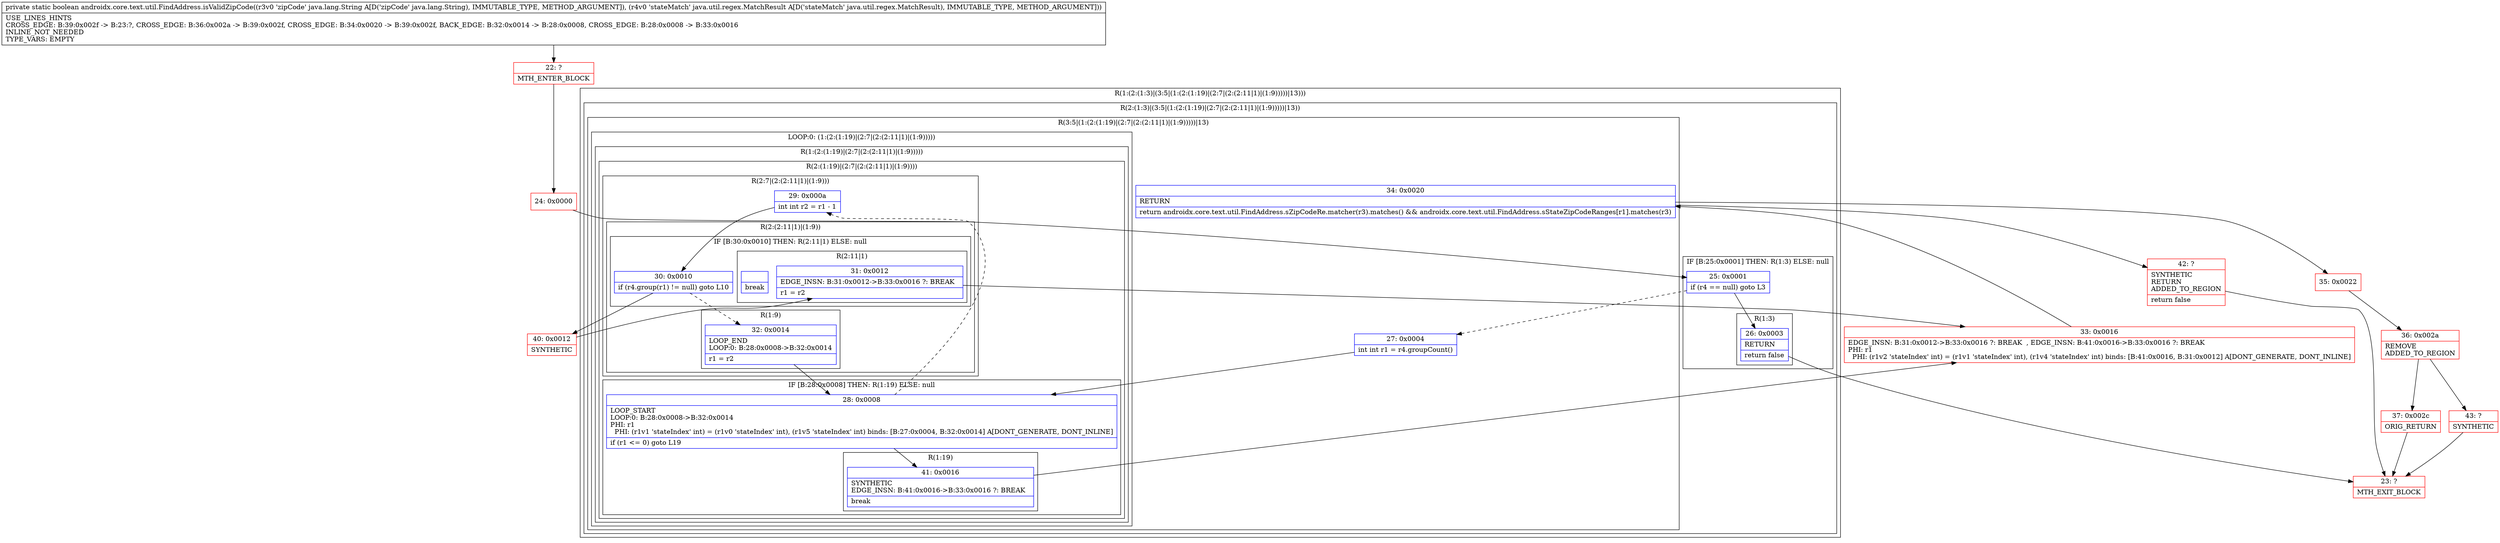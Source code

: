 digraph "CFG forandroidx.core.text.util.FindAddress.isValidZipCode(Ljava\/lang\/String;Ljava\/util\/regex\/MatchResult;)Z" {
subgraph cluster_Region_1804388848 {
label = "R(1:(2:(1:3)|(3:5|(1:(2:(1:19)|(2:7|(2:(2:11|1)|(1:9)))))|13)))";
node [shape=record,color=blue];
subgraph cluster_Region_1428036283 {
label = "R(2:(1:3)|(3:5|(1:(2:(1:19)|(2:7|(2:(2:11|1)|(1:9)))))|13))";
node [shape=record,color=blue];
subgraph cluster_IfRegion_1469340439 {
label = "IF [B:25:0x0001] THEN: R(1:3) ELSE: null";
node [shape=record,color=blue];
Node_25 [shape=record,label="{25\:\ 0x0001|if (r4 == null) goto L3\l}"];
subgraph cluster_Region_1220535970 {
label = "R(1:3)";
node [shape=record,color=blue];
Node_26 [shape=record,label="{26\:\ 0x0003|RETURN\l|return false\l}"];
}
}
subgraph cluster_Region_1762884872 {
label = "R(3:5|(1:(2:(1:19)|(2:7|(2:(2:11|1)|(1:9)))))|13)";
node [shape=record,color=blue];
Node_27 [shape=record,label="{27\:\ 0x0004|int int r1 = r4.groupCount()\l}"];
subgraph cluster_LoopRegion_1173447948 {
label = "LOOP:0: (1:(2:(1:19)|(2:7|(2:(2:11|1)|(1:9)))))";
node [shape=record,color=blue];
subgraph cluster_Region_1612674251 {
label = "R(1:(2:(1:19)|(2:7|(2:(2:11|1)|(1:9)))))";
node [shape=record,color=blue];
subgraph cluster_Region_363251516 {
label = "R(2:(1:19)|(2:7|(2:(2:11|1)|(1:9))))";
node [shape=record,color=blue];
subgraph cluster_IfRegion_1524473063 {
label = "IF [B:28:0x0008] THEN: R(1:19) ELSE: null";
node [shape=record,color=blue];
Node_28 [shape=record,label="{28\:\ 0x0008|LOOP_START\lLOOP:0: B:28:0x0008\-\>B:32:0x0014\lPHI: r1 \l  PHI: (r1v1 'stateIndex' int) = (r1v0 'stateIndex' int), (r1v5 'stateIndex' int) binds: [B:27:0x0004, B:32:0x0014] A[DONT_GENERATE, DONT_INLINE]\l|if (r1 \<= 0) goto L19\l}"];
subgraph cluster_Region_580631004 {
label = "R(1:19)";
node [shape=record,color=blue];
Node_41 [shape=record,label="{41\:\ 0x0016|SYNTHETIC\lEDGE_INSN: B:41:0x0016\-\>B:33:0x0016 ?: BREAK  \l|break\l}"];
}
}
subgraph cluster_Region_676610441 {
label = "R(2:7|(2:(2:11|1)|(1:9)))";
node [shape=record,color=blue];
Node_29 [shape=record,label="{29\:\ 0x000a|int int r2 = r1 \- 1\l}"];
subgraph cluster_Region_1812754822 {
label = "R(2:(2:11|1)|(1:9))";
node [shape=record,color=blue];
subgraph cluster_IfRegion_289762419 {
label = "IF [B:30:0x0010] THEN: R(2:11|1) ELSE: null";
node [shape=record,color=blue];
Node_30 [shape=record,label="{30\:\ 0x0010|if (r4.group(r1) != null) goto L10\l}"];
subgraph cluster_Region_1697353824 {
label = "R(2:11|1)";
node [shape=record,color=blue];
Node_31 [shape=record,label="{31\:\ 0x0012|EDGE_INSN: B:31:0x0012\-\>B:33:0x0016 ?: BREAK  \l|r1 = r2\l}"];
Node_InsnContainer_2007955936 [shape=record,label="{|break\l}"];
}
}
subgraph cluster_Region_2093803142 {
label = "R(1:9)";
node [shape=record,color=blue];
Node_32 [shape=record,label="{32\:\ 0x0014|LOOP_END\lLOOP:0: B:28:0x0008\-\>B:32:0x0014\l|r1 = r2\l}"];
}
}
}
}
}
}
Node_34 [shape=record,label="{34\:\ 0x0020|RETURN\l|return androidx.core.text.util.FindAddress.sZipCodeRe.matcher(r3).matches() && androidx.core.text.util.FindAddress.sStateZipCodeRanges[r1].matches(r3)\l}"];
}
}
}
Node_22 [shape=record,color=red,label="{22\:\ ?|MTH_ENTER_BLOCK\l}"];
Node_24 [shape=record,color=red,label="{24\:\ 0x0000}"];
Node_23 [shape=record,color=red,label="{23\:\ ?|MTH_EXIT_BLOCK\l}"];
Node_40 [shape=record,color=red,label="{40\:\ 0x0012|SYNTHETIC\l}"];
Node_33 [shape=record,color=red,label="{33\:\ 0x0016|EDGE_INSN: B:31:0x0012\-\>B:33:0x0016 ?: BREAK  , EDGE_INSN: B:41:0x0016\-\>B:33:0x0016 ?: BREAK  \lPHI: r1 \l  PHI: (r1v2 'stateIndex' int) = (r1v1 'stateIndex' int), (r1v4 'stateIndex' int) binds: [B:41:0x0016, B:31:0x0012] A[DONT_GENERATE, DONT_INLINE]\l}"];
Node_35 [shape=record,color=red,label="{35\:\ 0x0022}"];
Node_36 [shape=record,color=red,label="{36\:\ 0x002a|REMOVE\lADDED_TO_REGION\l}"];
Node_37 [shape=record,color=red,label="{37\:\ 0x002c|ORIG_RETURN\l}"];
Node_43 [shape=record,color=red,label="{43\:\ ?|SYNTHETIC\l}"];
Node_42 [shape=record,color=red,label="{42\:\ ?|SYNTHETIC\lRETURN\lADDED_TO_REGION\l|return false\l}"];
MethodNode[shape=record,label="{private static boolean androidx.core.text.util.FindAddress.isValidZipCode((r3v0 'zipCode' java.lang.String A[D('zipCode' java.lang.String), IMMUTABLE_TYPE, METHOD_ARGUMENT]), (r4v0 'stateMatch' java.util.regex.MatchResult A[D('stateMatch' java.util.regex.MatchResult), IMMUTABLE_TYPE, METHOD_ARGUMENT]))  | USE_LINES_HINTS\lCROSS_EDGE: B:39:0x002f \-\> B:23:?, CROSS_EDGE: B:36:0x002a \-\> B:39:0x002f, CROSS_EDGE: B:34:0x0020 \-\> B:39:0x002f, BACK_EDGE: B:32:0x0014 \-\> B:28:0x0008, CROSS_EDGE: B:28:0x0008 \-\> B:33:0x0016\lINLINE_NOT_NEEDED\lTYPE_VARS: EMPTY\l}"];
MethodNode -> Node_22;Node_25 -> Node_26;
Node_25 -> Node_27[style=dashed];
Node_26 -> Node_23;
Node_27 -> Node_28;
Node_28 -> Node_29[style=dashed];
Node_28 -> Node_41;
Node_41 -> Node_33;
Node_29 -> Node_30;
Node_30 -> Node_32[style=dashed];
Node_30 -> Node_40;
Node_31 -> Node_33;
Node_32 -> Node_28;
Node_34 -> Node_35;
Node_34 -> Node_42;
Node_22 -> Node_24;
Node_24 -> Node_25;
Node_40 -> Node_31;
Node_33 -> Node_34;
Node_35 -> Node_36;
Node_36 -> Node_37;
Node_36 -> Node_43;
Node_37 -> Node_23;
Node_43 -> Node_23;
Node_42 -> Node_23;
}

